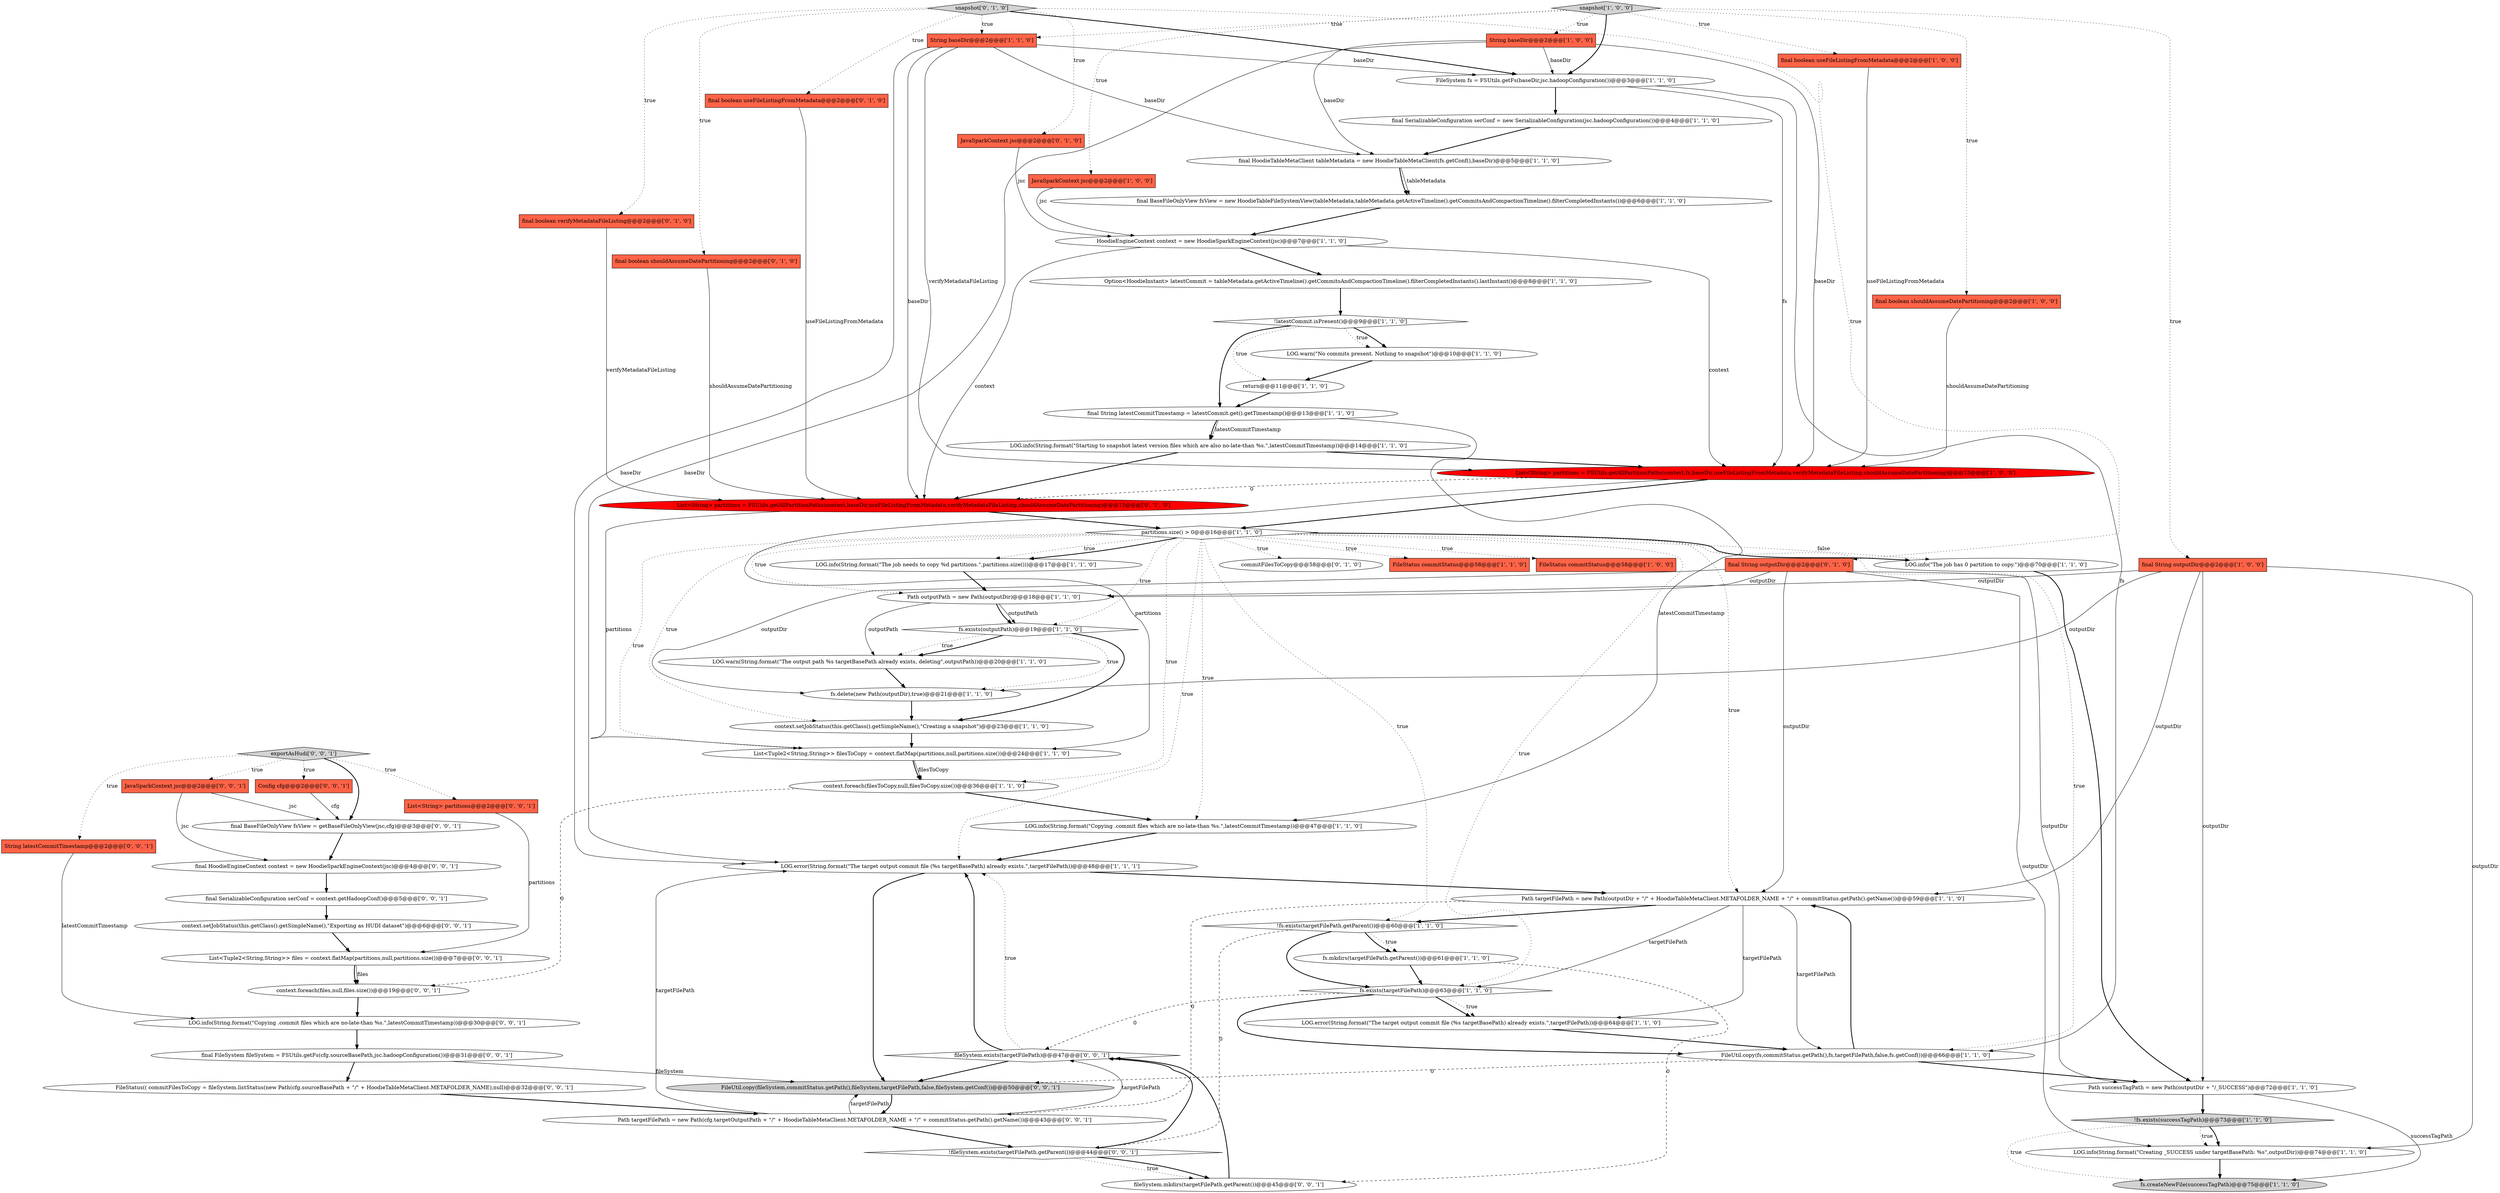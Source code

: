 digraph {
7 [style = filled, label = "LOG.warn(String.format(\"The output path %s targetBasePath already exists, deleting\",outputPath))@@@20@@@['1', '1', '0']", fillcolor = white, shape = ellipse image = "AAA0AAABBB1BBB"];
10 [style = filled, label = "final boolean useFileListingFromMetadata@@@2@@@['1', '0', '0']", fillcolor = tomato, shape = box image = "AAA0AAABBB1BBB"];
34 [style = filled, label = "String baseDir@@@2@@@['1', '0', '0']", fillcolor = tomato, shape = box image = "AAA0AAABBB1BBB"];
35 [style = filled, label = "fs.delete(new Path(outputDir),true)@@@21@@@['1', '1', '0']", fillcolor = white, shape = ellipse image = "AAA0AAABBB1BBB"];
46 [style = filled, label = "JavaSparkContext jsc@@@2@@@['0', '1', '0']", fillcolor = tomato, shape = box image = "AAA0AAABBB2BBB"];
64 [style = filled, label = "FileStatus(( commitFilesToCopy = fileSystem.listStatus(new Path(cfg.sourceBasePath + \"/\" + HoodieTableMetaClient.METAFOLDER_NAME),null)@@@32@@@['0', '0', '1']", fillcolor = white, shape = ellipse image = "AAA0AAABBB3BBB"];
53 [style = filled, label = "fileSystem.exists(targetFilePath)@@@47@@@['0', '0', '1']", fillcolor = white, shape = diamond image = "AAA0AAABBB3BBB"];
9 [style = filled, label = "!fs.exists(successTagPath)@@@73@@@['1', '1', '0']", fillcolor = lightgray, shape = diamond image = "AAA0AAABBB1BBB"];
25 [style = filled, label = "fs.mkdirs(targetFilePath.getParent())@@@61@@@['1', '1', '0']", fillcolor = white, shape = ellipse image = "AAA0AAABBB1BBB"];
45 [style = filled, label = "snapshot['0', '1', '0']", fillcolor = lightgray, shape = diamond image = "AAA0AAABBB2BBB"];
52 [style = filled, label = "context.setJobStatus(this.getClass().getSimpleName(),\"Exporting as HUDI dataset\")@@@6@@@['0', '0', '1']", fillcolor = white, shape = ellipse image = "AAA0AAABBB3BBB"];
4 [style = filled, label = "snapshot['1', '0', '0']", fillcolor = lightgray, shape = diamond image = "AAA0AAABBB1BBB"];
47 [style = filled, label = "final boolean useFileListingFromMetadata@@@2@@@['0', '1', '0']", fillcolor = tomato, shape = box image = "AAA0AAABBB2BBB"];
40 [style = filled, label = "List<String> partitions = FSUtils.getAllPartitionPaths(context,fs,baseDir,useFileListingFromMetadata,verifyMetadataFileListing,shouldAssumeDatePartitioning)@@@15@@@['1', '0', '0']", fillcolor = red, shape = ellipse image = "AAA1AAABBB1BBB"];
28 [style = filled, label = "LOG.info(String.format(\"Copying .commit files which are no-late-than %s.\",latestCommitTimestamp))@@@47@@@['1', '1', '0']", fillcolor = white, shape = ellipse image = "AAA0AAABBB1BBB"];
22 [style = filled, label = "context.foreach(filesToCopy,null,filesToCopy.size())@@@36@@@['1', '1', '0']", fillcolor = white, shape = ellipse image = "AAA0AAABBB1BBB"];
23 [style = filled, label = "final BaseFileOnlyView fsView = new HoodieTableFileSystemView(tableMetadata,tableMetadata.getActiveTimeline().getCommitsAndCompactionTimeline().filterCompletedInstants())@@@6@@@['1', '1', '0']", fillcolor = white, shape = ellipse image = "AAA0AAABBB1BBB"];
36 [style = filled, label = "fs.createNewFile(successTagPath)@@@75@@@['1', '1', '0']", fillcolor = lightgray, shape = ellipse image = "AAA0AAABBB1BBB"];
19 [style = filled, label = "LOG.error(String.format(\"The target output commit file (%s targetBasePath) already exists.\",targetFilePath))@@@48@@@['1', '1', '1']", fillcolor = white, shape = ellipse image = "AAA0AAABBB1BBB"];
3 [style = filled, label = "context.setJobStatus(this.getClass().getSimpleName(),\"Creating a snapshot\")@@@23@@@['1', '1', '0']", fillcolor = white, shape = ellipse image = "AAA0AAABBB1BBB"];
14 [style = filled, label = "LOG.warn(\"No commits present. Nothing to snapshot\")@@@10@@@['1', '1', '0']", fillcolor = white, shape = ellipse image = "AAA0AAABBB1BBB"];
24 [style = filled, label = "fs.exists(targetFilePath)@@@63@@@['1', '1', '0']", fillcolor = white, shape = diamond image = "AAA0AAABBB1BBB"];
26 [style = filled, label = "final boolean shouldAssumeDatePartitioning@@@2@@@['1', '0', '0']", fillcolor = tomato, shape = box image = "AAA0AAABBB1BBB"];
13 [style = filled, label = "LOG.error(String.format(\"The target output commit file (%s targetBasePath) already exists.\",targetFilePath))@@@64@@@['1', '1', '0']", fillcolor = white, shape = ellipse image = "AAA0AAABBB1BBB"];
57 [style = filled, label = "Config cfg@@@2@@@['0', '0', '1']", fillcolor = tomato, shape = box image = "AAA0AAABBB3BBB"];
44 [style = filled, label = "commitFilesToCopy@@@58@@@['0', '1', '0']", fillcolor = white, shape = ellipse image = "AAA0AAABBB2BBB"];
60 [style = filled, label = "context.foreach(files,null,files.size())@@@19@@@['0', '0', '1']", fillcolor = white, shape = ellipse image = "AAA0AAABBB3BBB"];
67 [style = filled, label = "final FileSystem fileSystem = FSUtils.getFs(cfg.sourceBasePath,jsc.hadoopConfiguration())@@@31@@@['0', '0', '1']", fillcolor = white, shape = ellipse image = "AAA0AAABBB3BBB"];
6 [style = filled, label = "FileSystem fs = FSUtils.getFs(baseDir,jsc.hadoopConfiguration())@@@3@@@['1', '1', '0']", fillcolor = white, shape = ellipse image = "AAA0AAABBB1BBB"];
43 [style = filled, label = "final boolean verifyMetadataFileListing@@@2@@@['0', '1', '0']", fillcolor = tomato, shape = box image = "AAA0AAABBB2BBB"];
69 [style = filled, label = "LOG.info(String.format(\"Copying .commit files which are no-late-than %s.\",latestCommitTimestamp))@@@30@@@['0', '0', '1']", fillcolor = white, shape = ellipse image = "AAA0AAABBB3BBB"];
18 [style = filled, label = "final HoodieTableMetaClient tableMetadata = new HoodieTableMetaClient(fs.getConf(),baseDir)@@@5@@@['1', '1', '0']", fillcolor = white, shape = ellipse image = "AAA0AAABBB1BBB"];
66 [style = filled, label = "final SerializableConfiguration serConf = context.getHadoopConf()@@@5@@@['0', '0', '1']", fillcolor = white, shape = ellipse image = "AAA0AAABBB3BBB"];
33 [style = filled, label = "FileStatus commitStatus@@@58@@@['1', '1', '0']", fillcolor = tomato, shape = box image = "AAA0AAABBB1BBB"];
20 [style = filled, label = "return@@@11@@@['1', '1', '0']", fillcolor = white, shape = ellipse image = "AAA0AAABBB1BBB"];
0 [style = filled, label = "Option<HoodieInstant> latestCommit = tableMetadata.getActiveTimeline().getCommitsAndCompactionTimeline().filterCompletedInstants().lastInstant()@@@8@@@['1', '1', '0']", fillcolor = white, shape = ellipse image = "AAA0AAABBB1BBB"];
41 [style = filled, label = "String baseDir@@@2@@@['1', '1', '0']", fillcolor = tomato, shape = box image = "AAA0AAABBB1BBB"];
59 [style = filled, label = "List<Tuple2<String,String>> files = context.flatMap(partitions,null,partitions.size())@@@7@@@['0', '0', '1']", fillcolor = white, shape = ellipse image = "AAA0AAABBB3BBB"];
38 [style = filled, label = "FileUtil.copy(fs,commitStatus.getPath(),fs,targetFilePath,false,fs.getConf())@@@66@@@['1', '1', '0']", fillcolor = white, shape = ellipse image = "AAA0AAABBB1BBB"];
55 [style = filled, label = "Path targetFilePath = new Path(cfg.targetOutputPath + \"/\" + HoodieTableMetaClient.METAFOLDER_NAME + \"/\" + commitStatus.getPath().getName())@@@43@@@['0', '0', '1']", fillcolor = white, shape = ellipse image = "AAA0AAABBB3BBB"];
1 [style = filled, label = "Path targetFilePath = new Path(outputDir + \"/\" + HoodieTableMetaClient.METAFOLDER_NAME + \"/\" + commitStatus.getPath().getName())@@@59@@@['1', '1', '0']", fillcolor = white, shape = ellipse image = "AAA0AAABBB1BBB"];
51 [style = filled, label = "List<String> partitions@@@2@@@['0', '0', '1']", fillcolor = tomato, shape = box image = "AAA0AAABBB3BBB"];
12 [style = filled, label = "Path outputPath = new Path(outputDir)@@@18@@@['1', '1', '0']", fillcolor = white, shape = ellipse image = "AAA0AAABBB1BBB"];
54 [style = filled, label = "final BaseFileOnlyView fsView = getBaseFileOnlyView(jsc,cfg)@@@3@@@['0', '0', '1']", fillcolor = white, shape = ellipse image = "AAA0AAABBB3BBB"];
27 [style = filled, label = "Path successTagPath = new Path(outputDir + \"/_SUCCESS\")@@@72@@@['1', '1', '0']", fillcolor = white, shape = ellipse image = "AAA0AAABBB1BBB"];
65 [style = filled, label = "JavaSparkContext jsc@@@2@@@['0', '0', '1']", fillcolor = tomato, shape = box image = "AAA0AAABBB3BBB"];
56 [style = filled, label = "FileUtil.copy(fileSystem,commitStatus.getPath(),fileSystem,targetFilePath,false,fileSystem.getConf())@@@50@@@['0', '0', '1']", fillcolor = lightgray, shape = ellipse image = "AAA0AAABBB3BBB"];
2 [style = filled, label = "final String latestCommitTimestamp = latestCommit.get().getTimestamp()@@@13@@@['1', '1', '0']", fillcolor = white, shape = ellipse image = "AAA0AAABBB1BBB"];
42 [style = filled, label = "partitions.size() > 0@@@16@@@['1', '1', '0']", fillcolor = white, shape = diamond image = "AAA0AAABBB1BBB"];
61 [style = filled, label = "String latestCommitTimestamp@@@2@@@['0', '0', '1']", fillcolor = tomato, shape = box image = "AAA0AAABBB3BBB"];
15 [style = filled, label = "!latestCommit.isPresent()@@@9@@@['1', '1', '0']", fillcolor = white, shape = diamond image = "AAA0AAABBB1BBB"];
8 [style = filled, label = "fs.exists(outputPath)@@@19@@@['1', '1', '0']", fillcolor = white, shape = diamond image = "AAA0AAABBB1BBB"];
63 [style = filled, label = "exportAsHudi['0', '0', '1']", fillcolor = lightgray, shape = diamond image = "AAA0AAABBB3BBB"];
21 [style = filled, label = "LOG.info(String.format(\"Creating _SUCCESS under targetBasePath: %s\",outputDir))@@@74@@@['1', '1', '0']", fillcolor = white, shape = ellipse image = "AAA0AAABBB1BBB"];
39 [style = filled, label = "LOG.info(\"The job has 0 partition to copy.\")@@@70@@@['1', '1', '0']", fillcolor = white, shape = ellipse image = "AAA0AAABBB1BBB"];
50 [style = filled, label = "final String outputDir@@@2@@@['0', '1', '0']", fillcolor = tomato, shape = box image = "AAA0AAABBB2BBB"];
58 [style = filled, label = "final HoodieEngineContext context = new HoodieSparkEngineContext(jsc)@@@4@@@['0', '0', '1']", fillcolor = white, shape = ellipse image = "AAA0AAABBB3BBB"];
17 [style = filled, label = "List<Tuple2<String,String>> filesToCopy = context.flatMap(partitions,null,partitions.size())@@@24@@@['1', '1', '0']", fillcolor = white, shape = ellipse image = "AAA0AAABBB1BBB"];
5 [style = filled, label = "final String outputDir@@@2@@@['1', '0', '0']", fillcolor = tomato, shape = box image = "AAA0AAABBB1BBB"];
11 [style = filled, label = "LOG.info(String.format(\"The job needs to copy %d partitions.\",partitions.size()))@@@17@@@['1', '1', '0']", fillcolor = white, shape = ellipse image = "AAA0AAABBB1BBB"];
31 [style = filled, label = "final SerializableConfiguration serConf = new SerializableConfiguration(jsc.hadoopConfiguration())@@@4@@@['1', '1', '0']", fillcolor = white, shape = ellipse image = "AAA0AAABBB1BBB"];
32 [style = filled, label = "HoodieEngineContext context = new HoodieSparkEngineContext(jsc)@@@7@@@['1', '1', '0']", fillcolor = white, shape = ellipse image = "AAA0AAABBB1BBB"];
49 [style = filled, label = "List<String> partitions = FSUtils.getAllPartitionPaths(context,baseDir,useFileListingFromMetadata,verifyMetadataFileListing,shouldAssumeDatePartitioning)@@@15@@@['0', '1', '0']", fillcolor = red, shape = ellipse image = "AAA1AAABBB2BBB"];
68 [style = filled, label = "!fileSystem.exists(targetFilePath.getParent())@@@44@@@['0', '0', '1']", fillcolor = white, shape = diamond image = "AAA0AAABBB3BBB"];
37 [style = filled, label = "JavaSparkContext jsc@@@2@@@['1', '0', '0']", fillcolor = tomato, shape = box image = "AAA0AAABBB1BBB"];
48 [style = filled, label = "final boolean shouldAssumeDatePartitioning@@@2@@@['0', '1', '0']", fillcolor = tomato, shape = box image = "AAA0AAABBB2BBB"];
62 [style = filled, label = "fileSystem.mkdirs(targetFilePath.getParent())@@@45@@@['0', '0', '1']", fillcolor = white, shape = ellipse image = "AAA0AAABBB3BBB"];
29 [style = filled, label = "LOG.info(String.format(\"Starting to snapshot latest version files which are also no-late-than %s.\",latestCommitTimestamp))@@@14@@@['1', '1', '0']", fillcolor = white, shape = ellipse image = "AAA0AAABBB1BBB"];
16 [style = filled, label = "!fs.exists(targetFilePath.getParent())@@@60@@@['1', '1', '0']", fillcolor = white, shape = diamond image = "AAA0AAABBB1BBB"];
30 [style = filled, label = "FileStatus commitStatus@@@58@@@['1', '0', '0']", fillcolor = tomato, shape = box image = "AAA0AAABBB1BBB"];
55->68 [style = bold, label=""];
1->55 [style = dashed, label="0"];
65->54 [style = solid, label="jsc"];
50->12 [style = solid, label="outputDir"];
12->8 [style = solid, label="outputPath"];
66->52 [style = bold, label=""];
32->0 [style = bold, label=""];
27->9 [style = bold, label=""];
22->60 [style = dashed, label="0"];
65->58 [style = solid, label="jsc"];
41->19 [style = solid, label="baseDir"];
7->35 [style = bold, label=""];
1->24 [style = solid, label="targetFilePath"];
15->20 [style = dotted, label="true"];
47->49 [style = solid, label="useFileListingFromMetadata"];
52->59 [style = bold, label=""];
37->32 [style = solid, label="jsc"];
63->65 [style = dotted, label="true"];
0->15 [style = bold, label=""];
2->29 [style = solid, label="latestCommitTimestamp"];
42->17 [style = dotted, label="true"];
42->19 [style = dotted, label="true"];
34->19 [style = solid, label="baseDir"];
19->1 [style = bold, label=""];
1->13 [style = solid, label="targetFilePath"];
53->19 [style = bold, label=""];
5->35 [style = solid, label="outputDir"];
5->27 [style = solid, label="outputDir"];
21->36 [style = bold, label=""];
45->6 [style = bold, label=""];
50->27 [style = solid, label="outputDir"];
62->53 [style = bold, label=""];
63->61 [style = dotted, label="true"];
9->21 [style = bold, label=""];
42->38 [style = dotted, label="true"];
42->33 [style = dotted, label="true"];
53->19 [style = dotted, label="true"];
42->22 [style = dotted, label="true"];
5->12 [style = solid, label="outputDir"];
45->43 [style = dotted, label="true"];
6->38 [style = solid, label="fs"];
14->20 [style = bold, label=""];
42->3 [style = dotted, label="true"];
40->49 [style = dashed, label="0"];
67->64 [style = bold, label=""];
59->60 [style = bold, label=""];
10->40 [style = solid, label="useFileListingFromMetadata"];
50->1 [style = solid, label="outputDir"];
48->49 [style = solid, label="shouldAssumeDatePartitioning"];
63->54 [style = bold, label=""];
55->53 [style = solid, label="targetFilePath"];
8->7 [style = dotted, label="true"];
11->12 [style = bold, label=""];
24->38 [style = bold, label=""];
49->17 [style = solid, label="partitions"];
15->14 [style = dotted, label="true"];
9->21 [style = dotted, label="true"];
50->35 [style = solid, label="outputDir"];
19->56 [style = bold, label=""];
61->69 [style = solid, label="latestCommitTimestamp"];
54->58 [style = bold, label=""];
40->17 [style = solid, label="partitions"];
45->50 [style = dotted, label="true"];
42->24 [style = dotted, label="true"];
12->7 [style = solid, label="outputPath"];
32->49 [style = solid, label="context"];
25->24 [style = bold, label=""];
45->48 [style = dotted, label="true"];
55->19 [style = solid, label="targetFilePath"];
1->16 [style = bold, label=""];
28->19 [style = bold, label=""];
29->40 [style = bold, label=""];
53->56 [style = bold, label=""];
42->30 [style = dotted, label="true"];
42->16 [style = dotted, label="true"];
16->25 [style = dotted, label="true"];
27->36 [style = solid, label="successTagPath"];
4->26 [style = dotted, label="true"];
24->13 [style = bold, label=""];
24->13 [style = dotted, label="true"];
4->5 [style = dotted, label="true"];
51->59 [style = solid, label="partitions"];
68->62 [style = dotted, label="true"];
18->23 [style = bold, label=""];
15->14 [style = bold, label=""];
35->3 [style = bold, label=""];
8->35 [style = dotted, label="true"];
42->44 [style = dotted, label="true"];
45->46 [style = dotted, label="true"];
4->10 [style = dotted, label="true"];
64->55 [style = bold, label=""];
16->24 [style = bold, label=""];
42->39 [style = bold, label=""];
8->3 [style = bold, label=""];
43->49 [style = solid, label="verifyMetadataFileListing"];
23->32 [style = bold, label=""];
38->27 [style = bold, label=""];
22->28 [style = bold, label=""];
29->49 [style = bold, label=""];
68->53 [style = bold, label=""];
57->54 [style = solid, label="cfg"];
42->28 [style = dotted, label="true"];
42->11 [style = dotted, label="true"];
45->41 [style = dotted, label="true"];
34->6 [style = solid, label="baseDir"];
6->40 [style = solid, label="fs"];
55->56 [style = solid, label="targetFilePath"];
38->1 [style = bold, label=""];
58->66 [style = bold, label=""];
25->62 [style = dashed, label="0"];
42->1 [style = dotted, label="true"];
4->37 [style = dotted, label="true"];
34->40 [style = solid, label="baseDir"];
46->32 [style = solid, label="jsc"];
67->56 [style = solid, label="fileSystem"];
26->40 [style = solid, label="shouldAssumeDatePartitioning"];
1->38 [style = solid, label="targetFilePath"];
34->18 [style = solid, label="baseDir"];
42->11 [style = bold, label=""];
12->8 [style = bold, label=""];
32->40 [style = solid, label="context"];
41->49 [style = solid, label="baseDir"];
38->56 [style = dashed, label="0"];
41->6 [style = solid, label="baseDir"];
3->17 [style = bold, label=""];
63->51 [style = dotted, label="true"];
60->69 [style = bold, label=""];
17->22 [style = solid, label="filesToCopy"];
41->18 [style = solid, label="baseDir"];
45->47 [style = dotted, label="true"];
49->42 [style = bold, label=""];
15->2 [style = bold, label=""];
69->67 [style = bold, label=""];
42->8 [style = dotted, label="true"];
4->6 [style = bold, label=""];
50->21 [style = solid, label="outputDir"];
68->62 [style = bold, label=""];
9->36 [style = dotted, label="true"];
31->18 [style = bold, label=""];
16->25 [style = bold, label=""];
39->27 [style = bold, label=""];
17->22 [style = bold, label=""];
8->7 [style = bold, label=""];
20->2 [style = bold, label=""];
42->12 [style = dotted, label="true"];
18->23 [style = solid, label="tableMetadata"];
24->53 [style = dashed, label="0"];
6->31 [style = bold, label=""];
16->68 [style = dashed, label="0"];
5->1 [style = solid, label="outputDir"];
4->34 [style = dotted, label="true"];
4->41 [style = dotted, label="true"];
5->21 [style = solid, label="outputDir"];
41->40 [style = solid, label="verifyMetadataFileListing"];
13->38 [style = bold, label=""];
63->57 [style = dotted, label="true"];
2->28 [style = solid, label="latestCommitTimestamp"];
42->39 [style = dotted, label="false"];
2->29 [style = bold, label=""];
40->42 [style = bold, label=""];
59->60 [style = solid, label="files"];
56->55 [style = bold, label=""];
}
